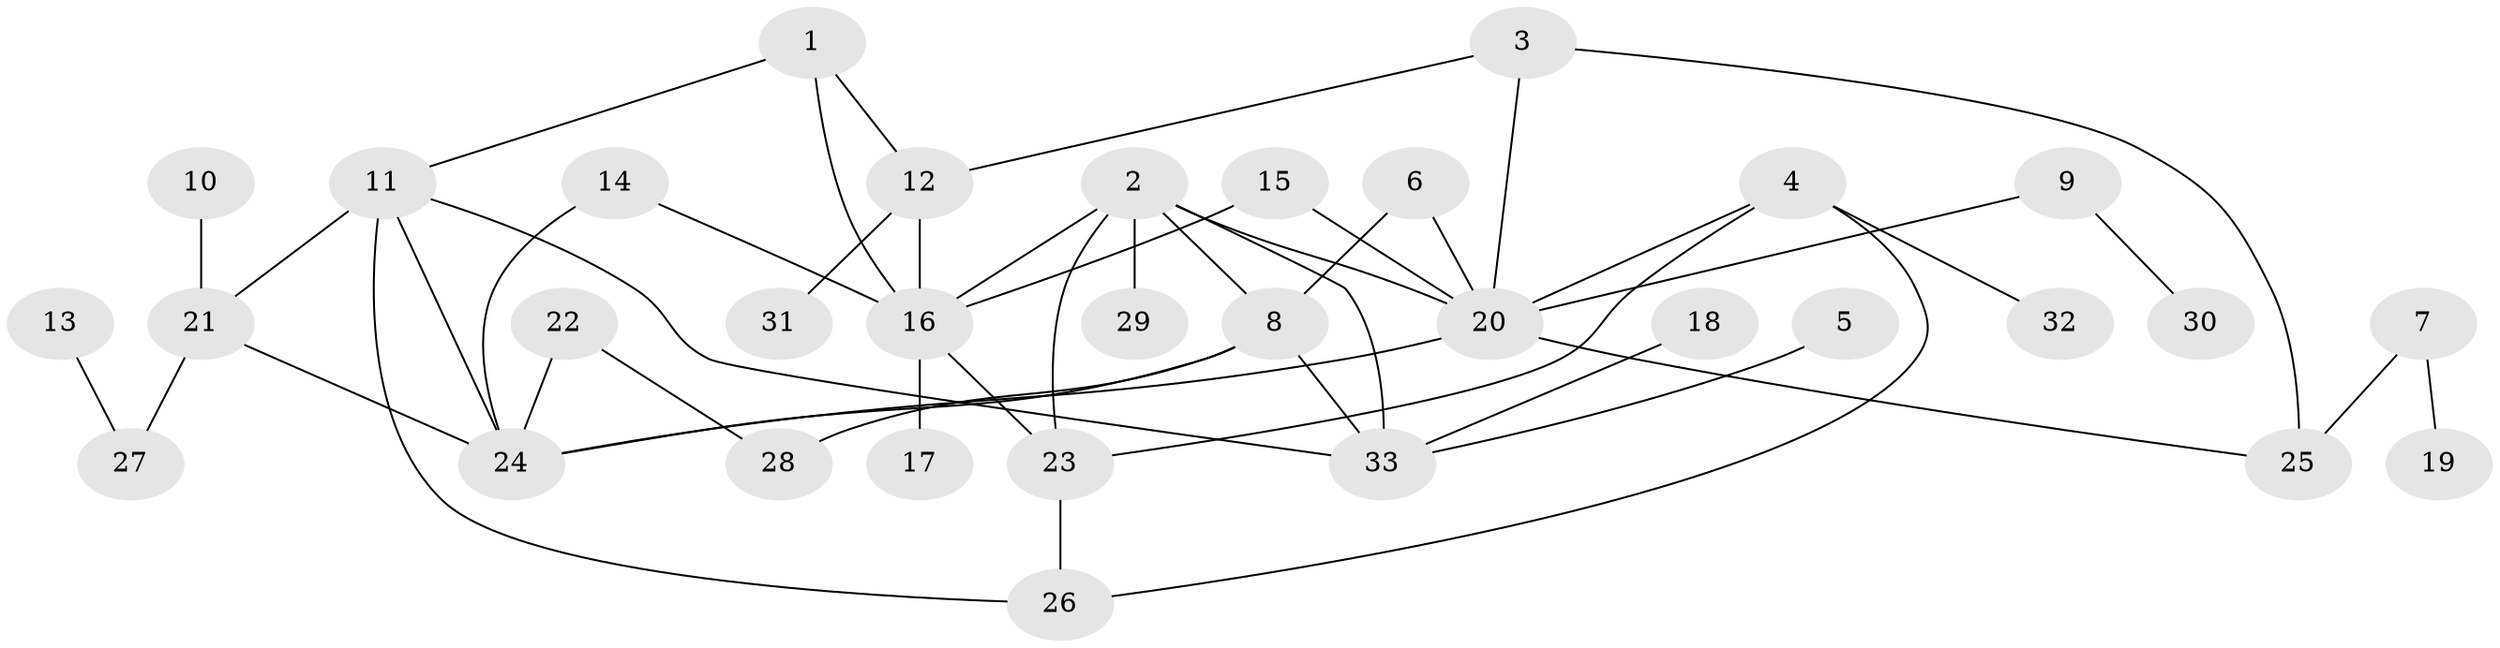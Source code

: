 // original degree distribution, {3: 0.1076923076923077, 9: 0.015384615384615385, 6: 0.09230769230769231, 7: 0.015384615384615385, 8: 0.015384615384615385, 10: 0.015384615384615385, 4: 0.046153846153846156, 5: 0.015384615384615385, 1: 0.5230769230769231, 2: 0.15384615384615385}
// Generated by graph-tools (version 1.1) at 2025/02/03/09/25 03:02:49]
// undirected, 33 vertices, 48 edges
graph export_dot {
graph [start="1"]
  node [color=gray90,style=filled];
  1;
  2;
  3;
  4;
  5;
  6;
  7;
  8;
  9;
  10;
  11;
  12;
  13;
  14;
  15;
  16;
  17;
  18;
  19;
  20;
  21;
  22;
  23;
  24;
  25;
  26;
  27;
  28;
  29;
  30;
  31;
  32;
  33;
  1 -- 11 [weight=1.0];
  1 -- 12 [weight=1.0];
  1 -- 16 [weight=1.0];
  2 -- 8 [weight=1.0];
  2 -- 16 [weight=1.0];
  2 -- 20 [weight=1.0];
  2 -- 23 [weight=1.0];
  2 -- 29 [weight=1.0];
  2 -- 33 [weight=1.0];
  3 -- 12 [weight=1.0];
  3 -- 20 [weight=1.0];
  3 -- 25 [weight=1.0];
  4 -- 20 [weight=1.0];
  4 -- 23 [weight=1.0];
  4 -- 26 [weight=1.0];
  4 -- 32 [weight=1.0];
  5 -- 33 [weight=1.0];
  6 -- 8 [weight=1.0];
  6 -- 20 [weight=1.0];
  7 -- 19 [weight=1.0];
  7 -- 25 [weight=1.0];
  8 -- 24 [weight=1.0];
  8 -- 28 [weight=2.0];
  8 -- 33 [weight=1.0];
  9 -- 20 [weight=1.0];
  9 -- 30 [weight=1.0];
  10 -- 21 [weight=1.0];
  11 -- 21 [weight=1.0];
  11 -- 24 [weight=1.0];
  11 -- 26 [weight=1.0];
  11 -- 33 [weight=1.0];
  12 -- 16 [weight=1.0];
  12 -- 31 [weight=1.0];
  13 -- 27 [weight=1.0];
  14 -- 16 [weight=1.0];
  14 -- 24 [weight=1.0];
  15 -- 16 [weight=1.0];
  15 -- 20 [weight=1.0];
  16 -- 17 [weight=1.0];
  16 -- 23 [weight=1.0];
  18 -- 33 [weight=1.0];
  20 -- 24 [weight=1.0];
  20 -- 25 [weight=1.0];
  21 -- 24 [weight=1.0];
  21 -- 27 [weight=1.0];
  22 -- 24 [weight=1.0];
  22 -- 28 [weight=1.0];
  23 -- 26 [weight=1.0];
}
